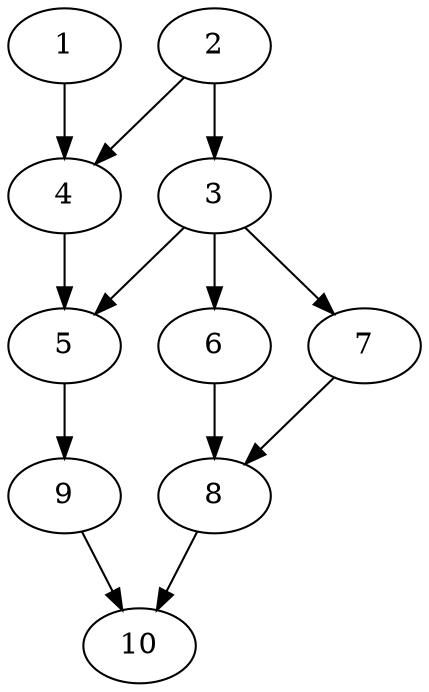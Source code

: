 // DAG automatically generated by daggen at Thu Oct  3 13:58:05 2019
// ./daggen --dot -n 10 --ccr 0.3 --fat 0.5 --regular 0.7 --density 0.7 --mindata 5242880 --maxdata 52428800 
digraph G {
  1 [size="134283947", alpha="0.06", expect_size="40285184"] 
  1 -> 4 [size ="40285184"]
  2 [size="36304213", alpha="0.09", expect_size="10891264"] 
  2 -> 3 [size ="10891264"]
  2 -> 4 [size ="10891264"]
  3 [size="129962667", alpha="0.20", expect_size="38988800"] 
  3 -> 5 [size ="38988800"]
  3 -> 6 [size ="38988800"]
  3 -> 7 [size ="38988800"]
  4 [size="97105920", alpha="0.08", expect_size="29131776"] 
  4 -> 5 [size ="29131776"]
  5 [size="169608533", alpha="0.16", expect_size="50882560"] 
  5 -> 9 [size ="50882560"]
  6 [size="93296640", alpha="0.20", expect_size="27988992"] 
  6 -> 8 [size ="27988992"]
  7 [size="118128640", alpha="0.15", expect_size="35438592"] 
  7 -> 8 [size ="35438592"]
  8 [size="36485120", alpha="0.18", expect_size="10945536"] 
  8 -> 10 [size ="10945536"]
  9 [size="168741547", alpha="0.01", expect_size="50622464"] 
  9 -> 10 [size ="50622464"]
  10 [size="76083200", alpha="0.01", expect_size="22824960"] 
}
